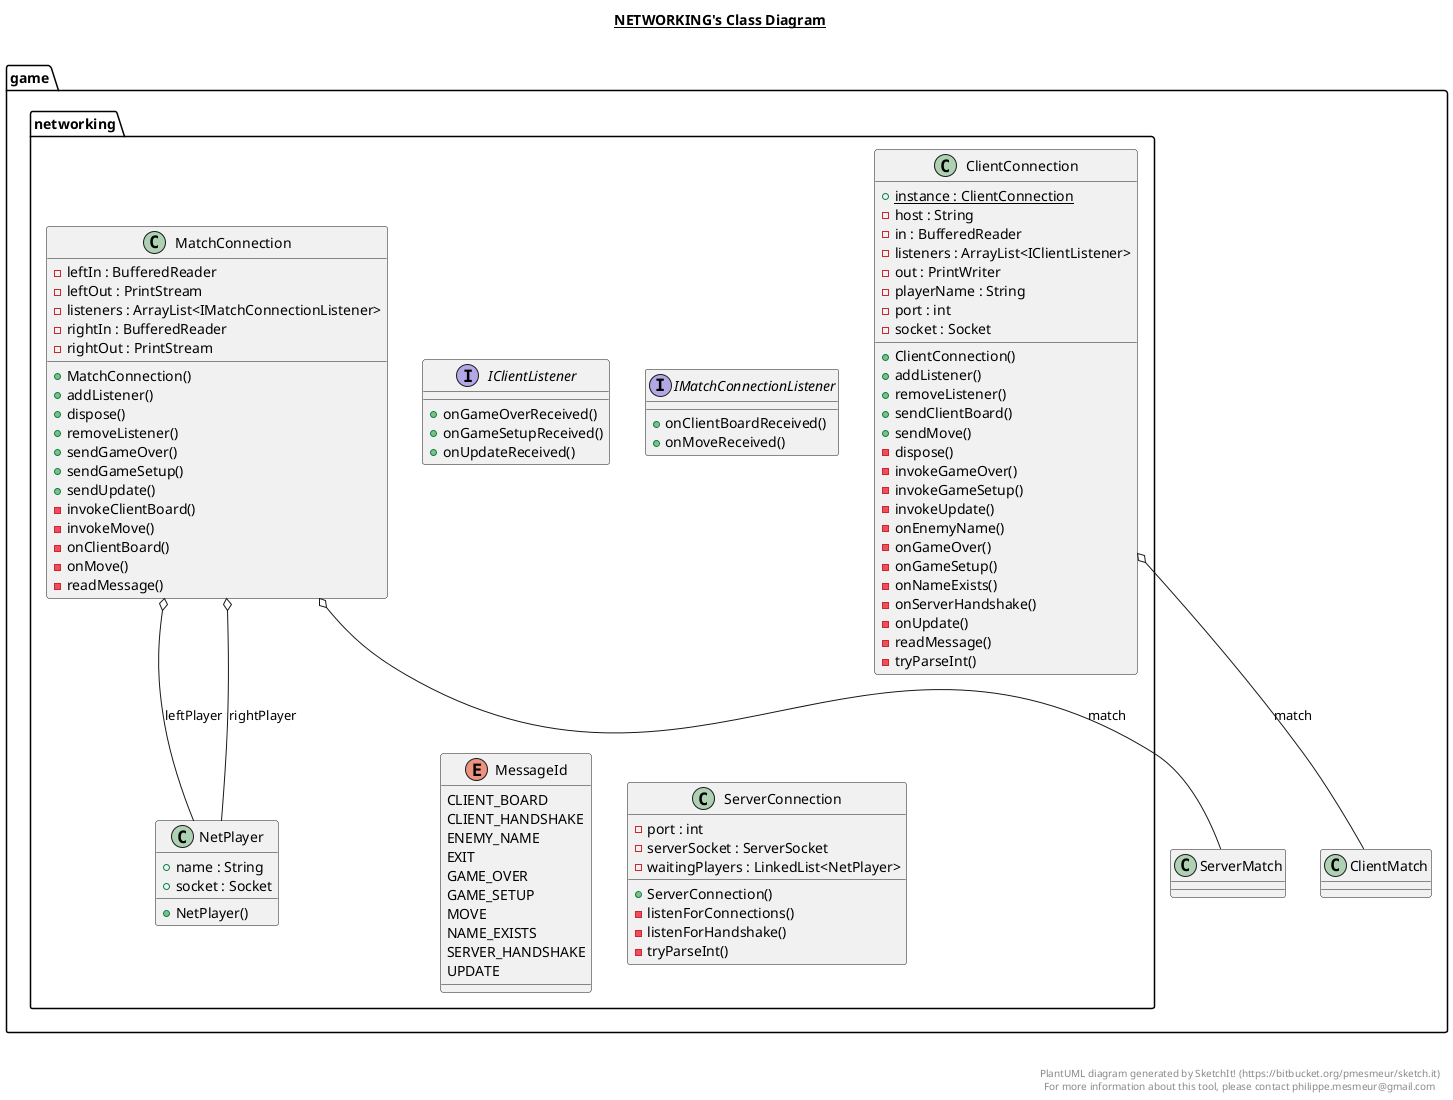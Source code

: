 @startuml

title __NETWORKING's Class Diagram__\n

  namespace game {
    namespace networking {
      class game.networking.ClientConnection {
          {static} + instance : ClientConnection
          - host : String
          - in : BufferedReader
          - listeners : ArrayList<IClientListener>
          - out : PrintWriter
          - playerName : String
          - port : int
          - socket : Socket
          + ClientConnection()
          + addListener()
          + removeListener()
          + sendClientBoard()
          + sendMove()
          - dispose()
          - invokeGameOver()
          - invokeGameSetup()
          - invokeUpdate()
          - onEnemyName()
          - onGameOver()
          - onGameSetup()
          - onNameExists()
          - onServerHandshake()
          - onUpdate()
          - readMessage()
          - tryParseInt()
      }
    }
  }
  

  namespace game {
    namespace networking {
      interface game.networking.IClientListener {
          + onGameOverReceived()
          + onGameSetupReceived()
          + onUpdateReceived()
      }
    }
  }
  

  namespace game {
    namespace networking {
      interface game.networking.IMatchConnectionListener {
          + onClientBoardReceived()
          + onMoveReceived()
      }
    }
  }
  

  namespace game {
    namespace networking {
      class game.networking.MatchConnection {
          - leftIn : BufferedReader
          - leftOut : PrintStream
          - listeners : ArrayList<IMatchConnectionListener>
          - rightIn : BufferedReader
          - rightOut : PrintStream
          + MatchConnection()
          + addListener()
          + dispose()
          + removeListener()
          + sendGameOver()
          + sendGameSetup()
          + sendUpdate()
          - invokeClientBoard()
          - invokeMove()
          - onClientBoard()
          - onMove()
          - readMessage()
      }
    }
  }
  

  namespace game {
    namespace networking {
      enum MessageId {
        CLIENT_BOARD
        CLIENT_HANDSHAKE
        ENEMY_NAME
        EXIT
        GAME_OVER
        GAME_SETUP
        MOVE
        NAME_EXISTS
        SERVER_HANDSHAKE
        UPDATE
      }
    }
  }
  

  namespace game {
    namespace networking {
      class game.networking.NetPlayer {
          + name : String
          + socket : Socket
          + NetPlayer()
      }
    }
  }
  

  namespace game {
    namespace networking {
      class game.networking.ServerConnection {
          - port : int
          - serverSocket : ServerSocket
          - waitingPlayers : LinkedList<NetPlayer>
          + ServerConnection()
          - listenForConnections()
          - listenForHandshake()
          - tryParseInt()
      }
    }
  }
  

  game.networking.ClientConnection o-- game.ClientMatch : match
  game.networking.MatchConnection o-- game.networking.NetPlayer : leftPlayer
  game.networking.MatchConnection o-- game.ServerMatch : match
  game.networking.MatchConnection o-- game.networking.NetPlayer : rightPlayer


right footer


PlantUML diagram generated by SketchIt! (https://bitbucket.org/pmesmeur/sketch.it)
For more information about this tool, please contact philippe.mesmeur@gmail.com
endfooter

@enduml
